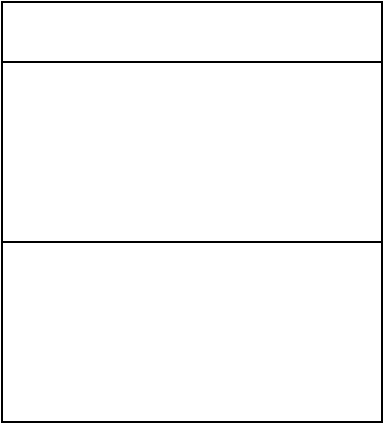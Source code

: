<mxfile version="24.8.2">
  <diagram name="Página-1" id="ytihJ-0XNnwM5QsC00rT">
    <mxGraphModel dx="1290" dy="557" grid="1" gridSize="10" guides="1" tooltips="1" connect="1" arrows="1" fold="1" page="1" pageScale="1" pageWidth="827" pageHeight="1169" math="0" shadow="0">
      <root>
        <mxCell id="0" />
        <mxCell id="1" parent="0" />
        <mxCell id="_89sPNCxz9gJoZE8T32z-1" value="" style="rounded=0;whiteSpace=wrap;html=1;" vertex="1" parent="1">
          <mxGeometry x="90" y="150" width="190" height="30" as="geometry" />
        </mxCell>
        <mxCell id="_89sPNCxz9gJoZE8T32z-2" value="" style="rounded=0;whiteSpace=wrap;html=1;" vertex="1" parent="1">
          <mxGeometry x="90" y="180" width="190" height="90" as="geometry" />
        </mxCell>
        <mxCell id="_89sPNCxz9gJoZE8T32z-3" value="" style="rounded=0;whiteSpace=wrap;html=1;" vertex="1" parent="1">
          <mxGeometry x="90" y="270" width="190" height="90" as="geometry" />
        </mxCell>
      </root>
    </mxGraphModel>
  </diagram>
</mxfile>
